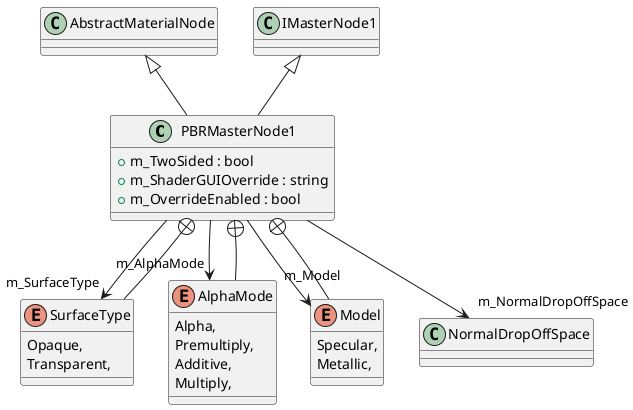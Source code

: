 @startuml
class PBRMasterNode1 {
    + m_TwoSided : bool
    + m_ShaderGUIOverride : string
    + m_OverrideEnabled : bool
}
enum SurfaceType {
    Opaque,
    Transparent,
}
enum AlphaMode {
    Alpha,
    Premultiply,
    Additive,
    Multiply,
}
enum Model {
    Specular,
    Metallic,
}
AbstractMaterialNode <|-- PBRMasterNode1
IMasterNode1 <|-- PBRMasterNode1
PBRMasterNode1 --> "m_Model" Model
PBRMasterNode1 --> "m_SurfaceType" SurfaceType
PBRMasterNode1 --> "m_AlphaMode" AlphaMode
PBRMasterNode1 --> "m_NormalDropOffSpace" NormalDropOffSpace
PBRMasterNode1 +-- SurfaceType
PBRMasterNode1 +-- AlphaMode
PBRMasterNode1 +-- Model
@enduml
